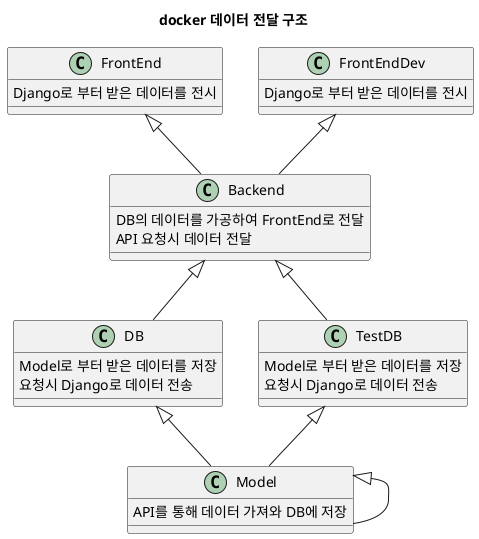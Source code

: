 @startuml

title docker 데이터 전달 구조

FrontEnd <|-- Backend
FrontEndDev <|-- Backend
Backend <|-- DB
Backend <|-- TestDB

DB <|-- Model
TestDB <|-- Model
Model <|-- Model


class Backend {
    DB의 데이터를 가공하여 FrontEnd로 전달
    API 요청시 데이터 전달
}
class DB {
    Model로 부터 받은 데이터를 저장
    요청시 Django로 데이터 전송
}
class TestDB {
    Model로 부터 받은 데이터를 저장
    요청시 Django로 데이터 전송
}
class FrontEnd {
    Django로 부터 받은 데이터를 전시
}
class FrontEndDev {
    Django로 부터 받은 데이터를 전시
}
class Model {
    API를 통해 데이터 가져와 DB에 저장
}

@enduml

